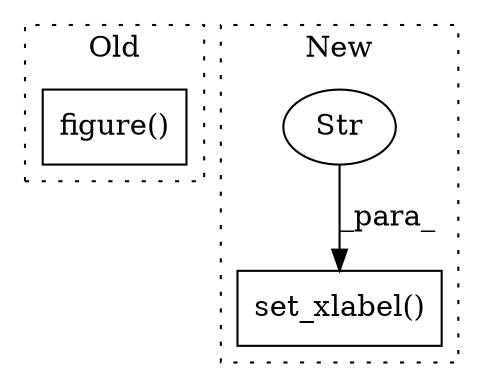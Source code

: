 digraph G {
subgraph cluster0 {
1 [label="figure()" a="75" s="3309" l="12" shape="box"];
label = "Old";
style="dotted";
}
subgraph cluster1 {
2 [label="set_xlabel()" a="75" s="4305,4341" l="17,1" shape="box"];
3 [label="Str" a="66" s="4322" l="19" shape="ellipse"];
label = "New";
style="dotted";
}
3 -> 2 [label="_para_"];
}